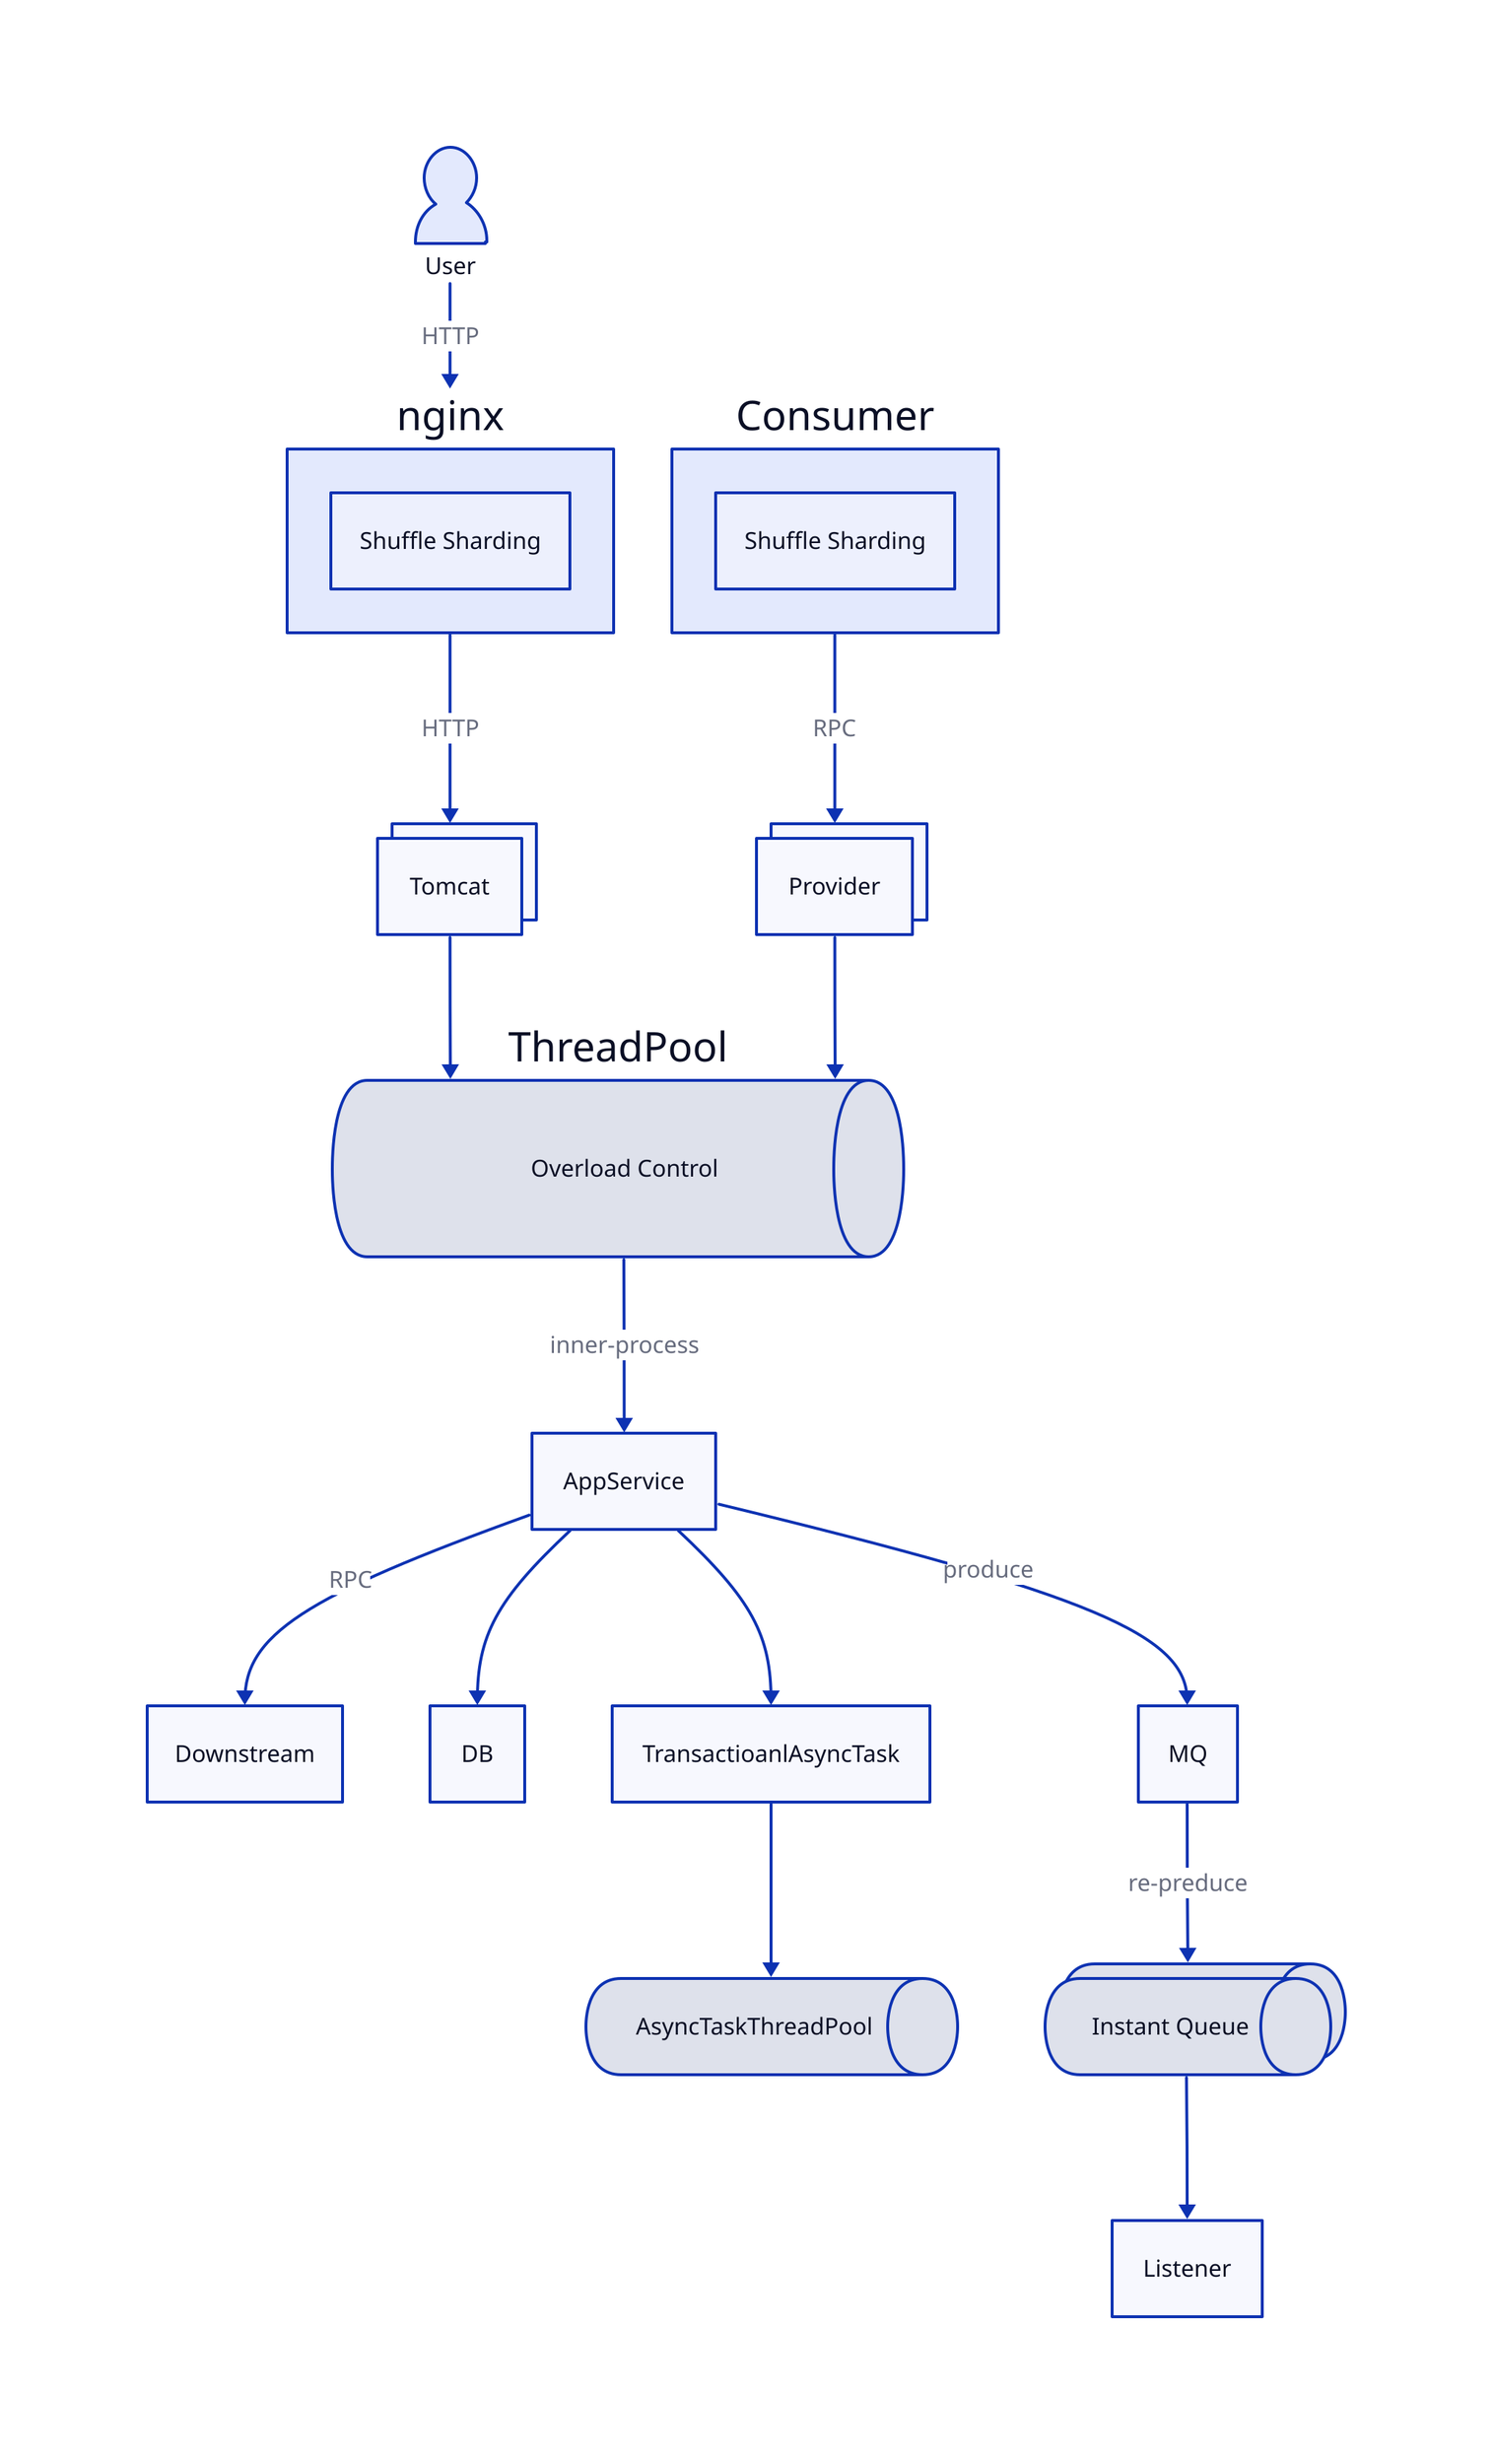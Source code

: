 User -> nginx: HTTP
nginx -> Tomcat: HTTP
nginx: {
  Shuffle Sharding
}
Tomcat: {
  style.multiple: true
}
User: {
  shape: person
}
Consumer -> Provider: RPC
Provider: {
  style.multiple: true
}
Consumer: {
  Shuffle Sharding
}
ThreadPool: {
  shape: queue
  Overload Control: {
    shape: text
  }
}
Tomcat -> ThreadPool
Provider -> ThreadPool
ThreadPool -> AppService: inner-process
AppService -> Downstream: RPC
AppService -> DB
AppService -> MQ: produce
AppService -> TransactioanlAsyncTask
TransactioanlAsyncTask -> AsyncTaskThreadPool
AsyncTaskThreadPool: {
  shape: queue
}

MQ -> Instant Queue: re-preduce
Instant Queue: {
  shape: queue
  style.multiple: true
}
Instant Queue -> Listener
